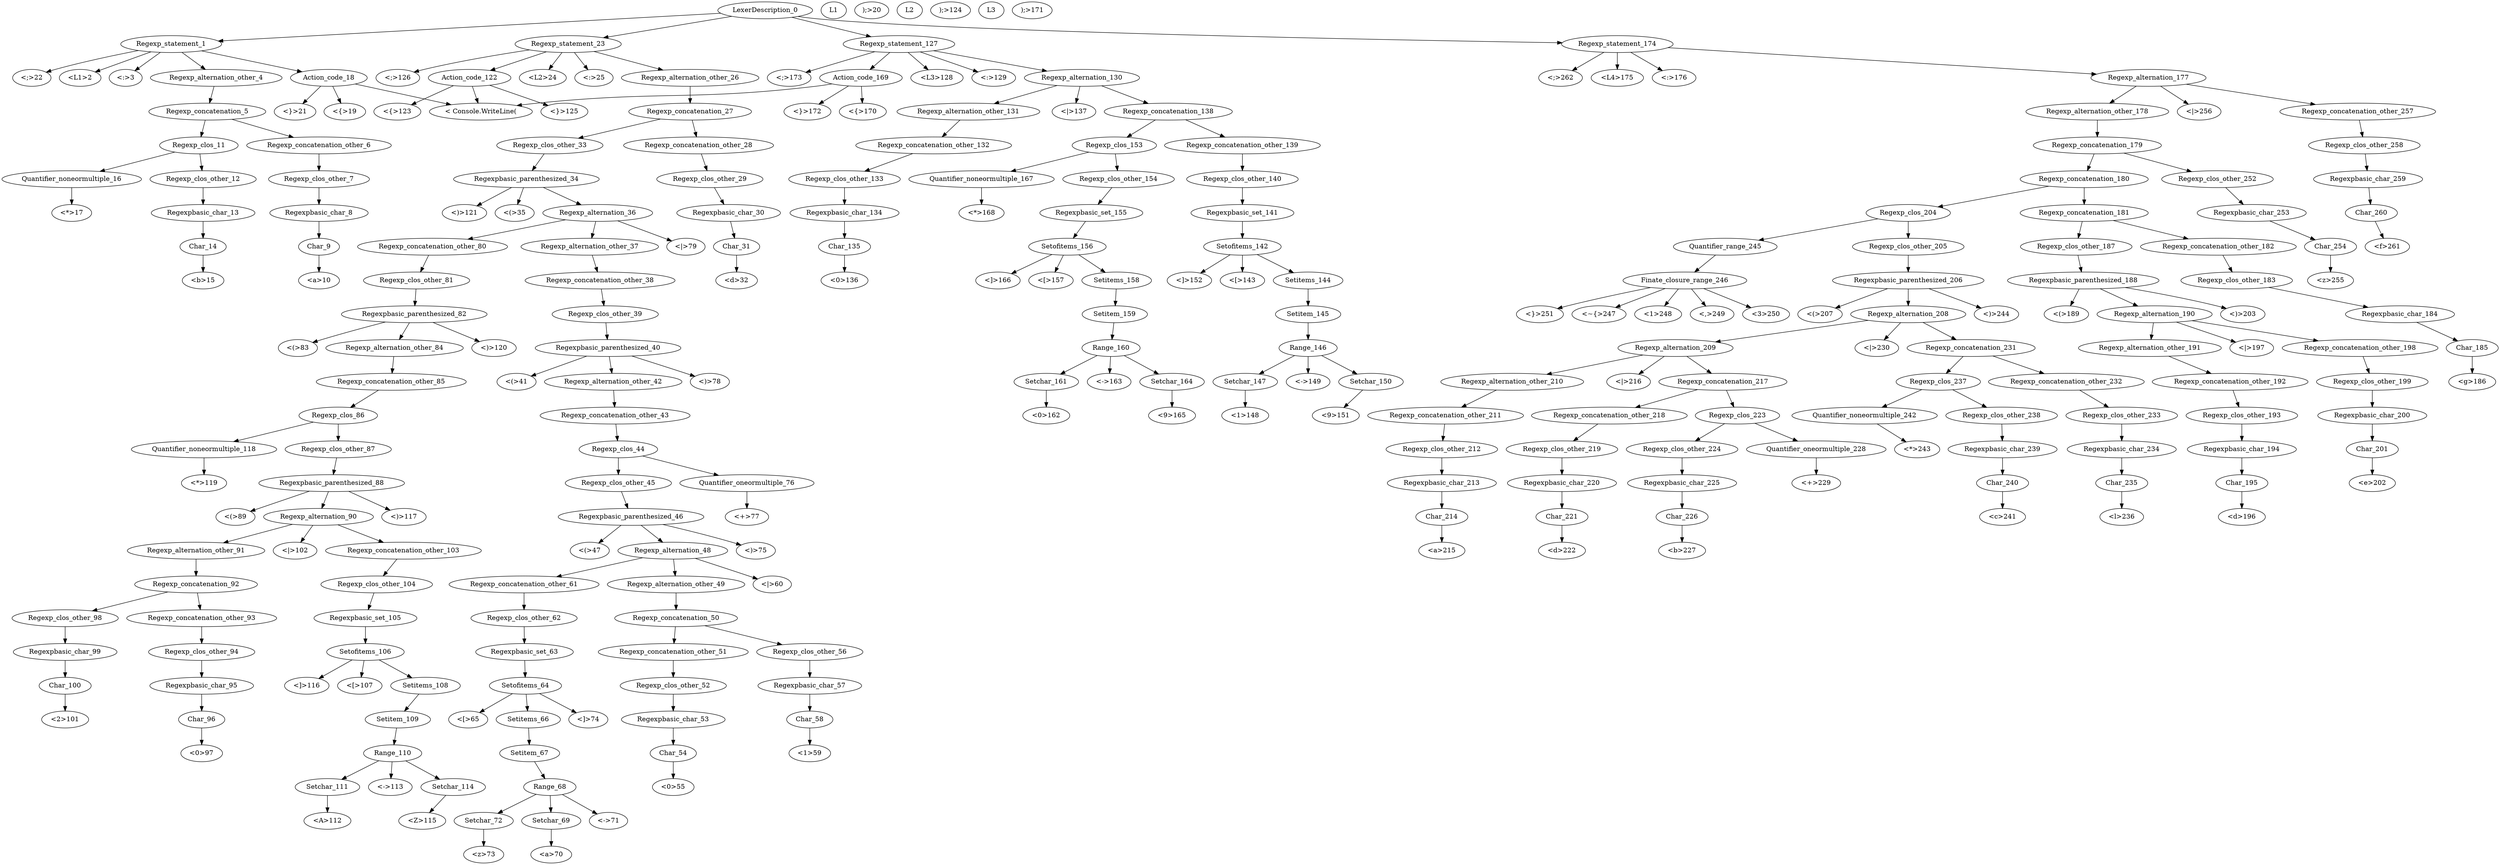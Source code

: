 digraph test1{

"LexerDescription_0"->"Regexp_statement_1";
"Regexp_statement_1"->"<L1>2";
"Regexp_statement_1"->"<:>3";
"Regexp_statement_1"->"Regexp_alternation_other_4";
"Regexp_alternation_other_4"->"Regexp_concatenation_5";
"Regexp_concatenation_5"->"Regexp_concatenation_other_6";
"Regexp_concatenation_other_6"->"Regexp_clos_other_7";
"Regexp_clos_other_7"->"Regexpbasic_char_8";
"Regexpbasic_char_8"->"Char_9";
"Char_9"->"<a>10";
"Regexp_concatenation_5"->"Regexp_clos_11";
"Regexp_clos_11"->"Regexp_clos_other_12";
"Regexp_clos_other_12"->"Regexpbasic_char_13";
"Regexpbasic_char_13"->"Char_14";
"Char_14"->"<b>15";
"Regexp_clos_11"->"Quantifier_noneormultiple_16";
"Quantifier_noneormultiple_16"->"<*>17";
"Regexp_statement_1"->"Action_code_18";
"Action_code_18"->"<{>19";
"Action_code_18"->"< Console.WriteLine("L1");>20";
"Action_code_18"->"<}>21";
"Regexp_statement_1"->"<;>22";
"LexerDescription_0"->"Regexp_statement_23";
"Regexp_statement_23"->"<L2>24";
"Regexp_statement_23"->"<:>25";
"Regexp_statement_23"->"Regexp_alternation_other_26";
"Regexp_alternation_other_26"->"Regexp_concatenation_27";
"Regexp_concatenation_27"->"Regexp_concatenation_other_28";
"Regexp_concatenation_other_28"->"Regexp_clos_other_29";
"Regexp_clos_other_29"->"Regexpbasic_char_30";
"Regexpbasic_char_30"->"Char_31";
"Char_31"->"<d>32";
"Regexp_concatenation_27"->"Regexp_clos_other_33";
"Regexp_clos_other_33"->"Regexpbasic_parenthesized_34";
"Regexpbasic_parenthesized_34"->"<(>35";
"Regexpbasic_parenthesized_34"->"Regexp_alternation_36";
"Regexp_alternation_36"->"Regexp_alternation_other_37";
"Regexp_alternation_other_37"->"Regexp_concatenation_other_38";
"Regexp_concatenation_other_38"->"Regexp_clos_other_39";
"Regexp_clos_other_39"->"Regexpbasic_parenthesized_40";
"Regexpbasic_parenthesized_40"->"<(>41";
"Regexpbasic_parenthesized_40"->"Regexp_alternation_other_42";
"Regexp_alternation_other_42"->"Regexp_concatenation_other_43";
"Regexp_concatenation_other_43"->"Regexp_clos_44";
"Regexp_clos_44"->"Regexp_clos_other_45";
"Regexp_clos_other_45"->"Regexpbasic_parenthesized_46";
"Regexpbasic_parenthesized_46"->"<(>47";
"Regexpbasic_parenthesized_46"->"Regexp_alternation_48";
"Regexp_alternation_48"->"Regexp_alternation_other_49";
"Regexp_alternation_other_49"->"Regexp_concatenation_50";
"Regexp_concatenation_50"->"Regexp_concatenation_other_51";
"Regexp_concatenation_other_51"->"Regexp_clos_other_52";
"Regexp_clos_other_52"->"Regexpbasic_char_53";
"Regexpbasic_char_53"->"Char_54";
"Char_54"->"<0>55";
"Regexp_concatenation_50"->"Regexp_clos_other_56";
"Regexp_clos_other_56"->"Regexpbasic_char_57";
"Regexpbasic_char_57"->"Char_58";
"Char_58"->"<1>59";
"Regexp_alternation_48"->"<|>60";
"Regexp_alternation_48"->"Regexp_concatenation_other_61";
"Regexp_concatenation_other_61"->"Regexp_clos_other_62";
"Regexp_clos_other_62"->"Regexpbasic_set_63";
"Regexpbasic_set_63"->"Setofitems_64";
"Setofitems_64"->"<[>65";
"Setofitems_64"->"Setitems_66";
"Setitems_66"->"Setitem_67";
"Setitem_67"->"Range_68";
"Range_68"->"Setchar_69";
"Setchar_69"->"<a>70";
"Range_68"->"<->71";
"Range_68"->"Setchar_72";
"Setchar_72"->"<z>73";
"Setofitems_64"->"<]>74";
"Regexpbasic_parenthesized_46"->"<)>75";
"Regexp_clos_44"->"Quantifier_oneormultiple_76";
"Quantifier_oneormultiple_76"->"<+>77";
"Regexpbasic_parenthesized_40"->"<)>78";
"Regexp_alternation_36"->"<|>79";
"Regexp_alternation_36"->"Regexp_concatenation_other_80";
"Regexp_concatenation_other_80"->"Regexp_clos_other_81";
"Regexp_clos_other_81"->"Regexpbasic_parenthesized_82";
"Regexpbasic_parenthesized_82"->"<(>83";
"Regexpbasic_parenthesized_82"->"Regexp_alternation_other_84";
"Regexp_alternation_other_84"->"Regexp_concatenation_other_85";
"Regexp_concatenation_other_85"->"Regexp_clos_86";
"Regexp_clos_86"->"Regexp_clos_other_87";
"Regexp_clos_other_87"->"Regexpbasic_parenthesized_88";
"Regexpbasic_parenthesized_88"->"<(>89";
"Regexpbasic_parenthesized_88"->"Regexp_alternation_90";
"Regexp_alternation_90"->"Regexp_alternation_other_91";
"Regexp_alternation_other_91"->"Regexp_concatenation_92";
"Regexp_concatenation_92"->"Regexp_concatenation_other_93";
"Regexp_concatenation_other_93"->"Regexp_clos_other_94";
"Regexp_clos_other_94"->"Regexpbasic_char_95";
"Regexpbasic_char_95"->"Char_96";
"Char_96"->"<0>97";
"Regexp_concatenation_92"->"Regexp_clos_other_98";
"Regexp_clos_other_98"->"Regexpbasic_char_99";
"Regexpbasic_char_99"->"Char_100";
"Char_100"->"<2>101";
"Regexp_alternation_90"->"<|>102";
"Regexp_alternation_90"->"Regexp_concatenation_other_103";
"Regexp_concatenation_other_103"->"Regexp_clos_other_104";
"Regexp_clos_other_104"->"Regexpbasic_set_105";
"Regexpbasic_set_105"->"Setofitems_106";
"Setofitems_106"->"<[>107";
"Setofitems_106"->"Setitems_108";
"Setitems_108"->"Setitem_109";
"Setitem_109"->"Range_110";
"Range_110"->"Setchar_111";
"Setchar_111"->"<A>112";
"Range_110"->"<->113";
"Range_110"->"Setchar_114";
"Setchar_114"->"<Z>115";
"Setofitems_106"->"<]>116";
"Regexpbasic_parenthesized_88"->"<)>117";
"Regexp_clos_86"->"Quantifier_noneormultiple_118";
"Quantifier_noneormultiple_118"->"<*>119";
"Regexpbasic_parenthesized_82"->"<)>120";
"Regexpbasic_parenthesized_34"->"<)>121";
"Regexp_statement_23"->"Action_code_122";
"Action_code_122"->"<{>123";
"Action_code_122"->"< Console.WriteLine("L2");>124";
"Action_code_122"->"<}>125";
"Regexp_statement_23"->"<;>126";
"LexerDescription_0"->"Regexp_statement_127";
"Regexp_statement_127"->"<L3>128";
"Regexp_statement_127"->"<:>129";
"Regexp_statement_127"->"Regexp_alternation_130";
"Regexp_alternation_130"->"Regexp_alternation_other_131";
"Regexp_alternation_other_131"->"Regexp_concatenation_other_132";
"Regexp_concatenation_other_132"->"Regexp_clos_other_133";
"Regexp_clos_other_133"->"Regexpbasic_char_134";
"Regexpbasic_char_134"->"Char_135";
"Char_135"->"<0>136";
"Regexp_alternation_130"->"<|>137";
"Regexp_alternation_130"->"Regexp_concatenation_138";
"Regexp_concatenation_138"->"Regexp_concatenation_other_139";
"Regexp_concatenation_other_139"->"Regexp_clos_other_140";
"Regexp_clos_other_140"->"Regexpbasic_set_141";
"Regexpbasic_set_141"->"Setofitems_142";
"Setofitems_142"->"<[>143";
"Setofitems_142"->"Setitems_144";
"Setitems_144"->"Setitem_145";
"Setitem_145"->"Range_146";
"Range_146"->"Setchar_147";
"Setchar_147"->"<1>148";
"Range_146"->"<->149";
"Range_146"->"Setchar_150";
"Setchar_150"->"<9>151";
"Setofitems_142"->"<]>152";
"Regexp_concatenation_138"->"Regexp_clos_153";
"Regexp_clos_153"->"Regexp_clos_other_154";
"Regexp_clos_other_154"->"Regexpbasic_set_155";
"Regexpbasic_set_155"->"Setofitems_156";
"Setofitems_156"->"<[>157";
"Setofitems_156"->"Setitems_158";
"Setitems_158"->"Setitem_159";
"Setitem_159"->"Range_160";
"Range_160"->"Setchar_161";
"Setchar_161"->"<0>162";
"Range_160"->"<->163";
"Range_160"->"Setchar_164";
"Setchar_164"->"<9>165";
"Setofitems_156"->"<]>166";
"Regexp_clos_153"->"Quantifier_noneormultiple_167";
"Quantifier_noneormultiple_167"->"<*>168";
"Regexp_statement_127"->"Action_code_169";
"Action_code_169"->"<{>170";
"Action_code_169"->"< Console.WriteLine("L3");>171";
"Action_code_169"->"<}>172";
"Regexp_statement_127"->"<;>173";
"LexerDescription_0"->"Regexp_statement_174";
"Regexp_statement_174"->"<L4>175";
"Regexp_statement_174"->"<:>176";
"Regexp_statement_174"->"Regexp_alternation_177";
"Regexp_alternation_177"->"Regexp_alternation_other_178";
"Regexp_alternation_other_178"->"Regexp_concatenation_179";
"Regexp_concatenation_179"->"Regexp_concatenation_180";
"Regexp_concatenation_180"->"Regexp_concatenation_181";
"Regexp_concatenation_181"->"Regexp_concatenation_other_182";
"Regexp_concatenation_other_182"->"Regexp_clos_other_183";
"Regexp_clos_other_183"->"Regexpbasic_char_184";
"Regexpbasic_char_184"->"Char_185";
"Char_185"->"<g>186";
"Regexp_concatenation_181"->"Regexp_clos_other_187";
"Regexp_clos_other_187"->"Regexpbasic_parenthesized_188";
"Regexpbasic_parenthesized_188"->"<(>189";
"Regexpbasic_parenthesized_188"->"Regexp_alternation_190";
"Regexp_alternation_190"->"Regexp_alternation_other_191";
"Regexp_alternation_other_191"->"Regexp_concatenation_other_192";
"Regexp_concatenation_other_192"->"Regexp_clos_other_193";
"Regexp_clos_other_193"->"Regexpbasic_char_194";
"Regexpbasic_char_194"->"Char_195";
"Char_195"->"<d>196";
"Regexp_alternation_190"->"<|>197";
"Regexp_alternation_190"->"Regexp_concatenation_other_198";
"Regexp_concatenation_other_198"->"Regexp_clos_other_199";
"Regexp_clos_other_199"->"Regexpbasic_char_200";
"Regexpbasic_char_200"->"Char_201";
"Char_201"->"<e>202";
"Regexpbasic_parenthesized_188"->"<)>203";
"Regexp_concatenation_180"->"Regexp_clos_204";
"Regexp_clos_204"->"Regexp_clos_other_205";
"Regexp_clos_other_205"->"Regexpbasic_parenthesized_206";
"Regexpbasic_parenthesized_206"->"<(>207";
"Regexpbasic_parenthesized_206"->"Regexp_alternation_208";
"Regexp_alternation_208"->"Regexp_alternation_209";
"Regexp_alternation_209"->"Regexp_alternation_other_210";
"Regexp_alternation_other_210"->"Regexp_concatenation_other_211";
"Regexp_concatenation_other_211"->"Regexp_clos_other_212";
"Regexp_clos_other_212"->"Regexpbasic_char_213";
"Regexpbasic_char_213"->"Char_214";
"Char_214"->"<a>215";
"Regexp_alternation_209"->"<|>216";
"Regexp_alternation_209"->"Regexp_concatenation_217";
"Regexp_concatenation_217"->"Regexp_concatenation_other_218";
"Regexp_concatenation_other_218"->"Regexp_clos_other_219";
"Regexp_clos_other_219"->"Regexpbasic_char_220";
"Regexpbasic_char_220"->"Char_221";
"Char_221"->"<d>222";
"Regexp_concatenation_217"->"Regexp_clos_223";
"Regexp_clos_223"->"Regexp_clos_other_224";
"Regexp_clos_other_224"->"Regexpbasic_char_225";
"Regexpbasic_char_225"->"Char_226";
"Char_226"->"<b>227";
"Regexp_clos_223"->"Quantifier_oneormultiple_228";
"Quantifier_oneormultiple_228"->"<+>229";
"Regexp_alternation_208"->"<|>230";
"Regexp_alternation_208"->"Regexp_concatenation_231";
"Regexp_concatenation_231"->"Regexp_concatenation_other_232";
"Regexp_concatenation_other_232"->"Regexp_clos_other_233";
"Regexp_clos_other_233"->"Regexpbasic_char_234";
"Regexpbasic_char_234"->"Char_235";
"Char_235"->"<l>236";
"Regexp_concatenation_231"->"Regexp_clos_237";
"Regexp_clos_237"->"Regexp_clos_other_238";
"Regexp_clos_other_238"->"Regexpbasic_char_239";
"Regexpbasic_char_239"->"Char_240";
"Char_240"->"<c>241";
"Regexp_clos_237"->"Quantifier_noneormultiple_242";
"Quantifier_noneormultiple_242"->"<*>243";
"Regexpbasic_parenthesized_206"->"<)>244";
"Regexp_clos_204"->"Quantifier_range_245";
"Quantifier_range_245"->"Finate_closure_range_246";
"Finate_closure_range_246"->"<~{>247";
"Finate_closure_range_246"->"<1>248";
"Finate_closure_range_246"->"<,>249";
"Finate_closure_range_246"->"<3>250";
"Finate_closure_range_246"->"<}>251";
"Regexp_concatenation_179"->"Regexp_clos_other_252";
"Regexp_clos_other_252"->"Regexpbasic_char_253";
"Regexpbasic_char_253"->"Char_254";
"Char_254"->"<z>255";
"Regexp_alternation_177"->"<|>256";
"Regexp_alternation_177"->"Regexp_concatenation_other_257";
"Regexp_concatenation_other_257"->"Regexp_clos_other_258";
"Regexp_clos_other_258"->"Regexpbasic_char_259";
"Regexpbasic_char_259"->"Char_260";
"Char_260"->"<f>261";
"Regexp_statement_174"->"<;>262";
}
